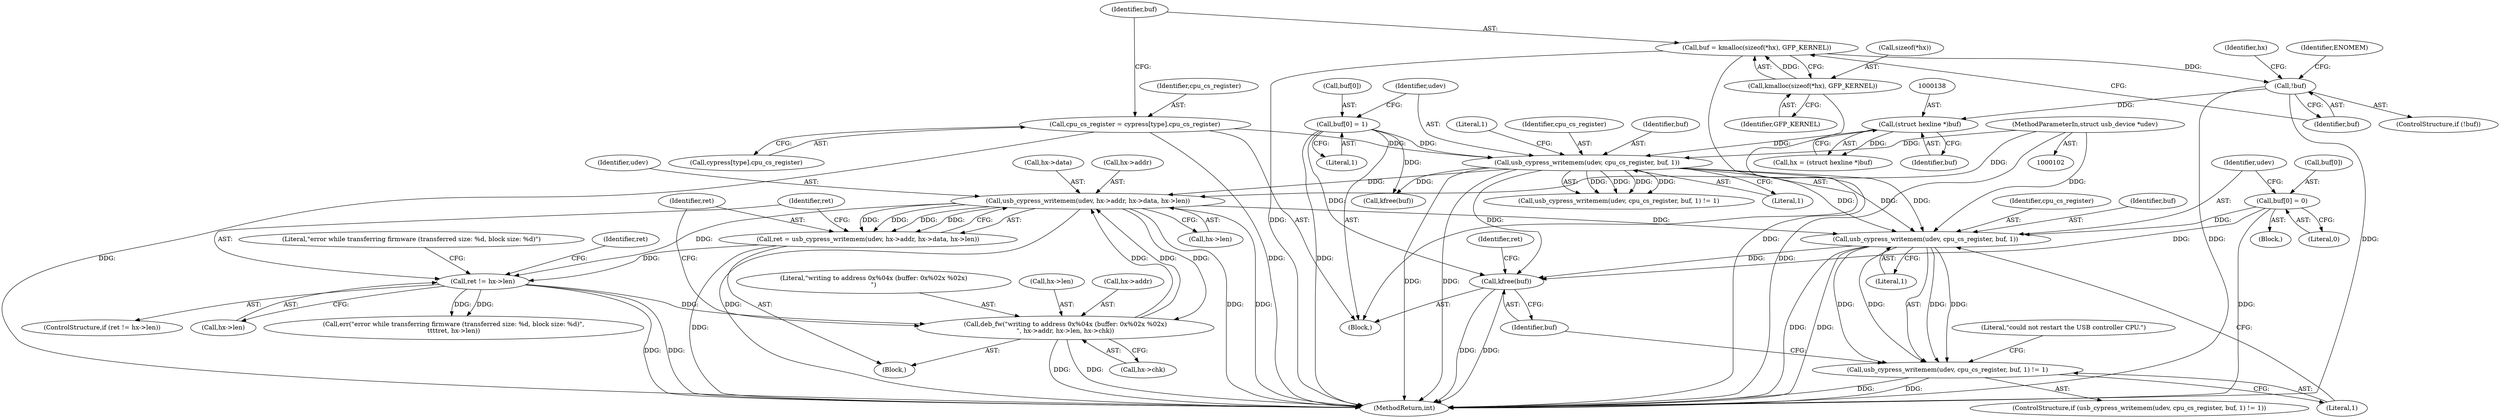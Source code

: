 digraph "0_linux_67b0503db9c29b04eadfeede6bebbfe5ddad94ef@API" {
"1000233" [label="(Call,usb_cypress_writemem(udev, cpu_cs_register, buf, 1))"];
"1000179" [label="(Call,usb_cypress_writemem(udev, hx->addr, hx->data, hx->len))"];
"1000147" [label="(Call,usb_cypress_writemem(udev, cpu_cs_register, buf, 1))"];
"1000103" [label="(MethodParameterIn,struct usb_device *udev)"];
"1000115" [label="(Call,cpu_cs_register = cypress[type].cpu_cs_register)"];
"1000140" [label="(Call,buf[0] = 1)"];
"1000137" [label="(Call,(struct hexline *)buf)"];
"1000130" [label="(Call,!buf)"];
"1000122" [label="(Call,buf = kmalloc(sizeof(*hx), GFP_KERNEL))"];
"1000124" [label="(Call,kmalloc(sizeof(*hx), GFP_KERNEL))"];
"1000166" [label="(Call,deb_fw(\"writing to address 0x%04x (buffer: 0x%02x %02x)\n\", hx->addr, hx->len, hx->chk))"];
"1000191" [label="(Call,ret != hx->len)"];
"1000177" [label="(Call,ret = usb_cypress_writemem(udev, hx->addr, hx->data, hx->len))"];
"1000226" [label="(Call,buf[0] = 0)"];
"1000232" [label="(Call,usb_cypress_writemem(udev, cpu_cs_register, buf, 1) != 1)"];
"1000251" [label="(Call,kfree(buf))"];
"1000128" [label="(Identifier,GFP_KERNEL)"];
"1000137" [label="(Call,(struct hexline *)buf)"];
"1000177" [label="(Call,ret = usb_cypress_writemem(udev, hx->addr, hx->data, hx->len))"];
"1000238" [label="(Literal,1)"];
"1000251" [label="(Call,kfree(buf))"];
"1000166" [label="(Call,deb_fw(\"writing to address 0x%04x (buffer: 0x%02x %02x)\n\", hx->addr, hx->len, hx->chk))"];
"1000158" [label="(Identifier,ret)"];
"1000241" [label="(Literal,\"could not restart the USB controller CPU.\")"];
"1000227" [label="(Call,buf[0])"];
"1000178" [label="(Identifier,ret)"];
"1000174" [label="(Call,hx->chk)"];
"1000232" [label="(Call,usb_cypress_writemem(udev, cpu_cs_register, buf, 1) != 1)"];
"1000151" [label="(Literal,1)"];
"1000147" [label="(Call,usb_cypress_writemem(udev, cpu_cs_register, buf, 1))"];
"1000106" [label="(Block,)"];
"1000252" [label="(Identifier,buf)"];
"1000255" [label="(MethodReturn,int)"];
"1000184" [label="(Call,hx->data)"];
"1000116" [label="(Identifier,cpu_cs_register)"];
"1000130" [label="(Call,!buf)"];
"1000124" [label="(Call,kmalloc(sizeof(*hx), GFP_KERNEL))"];
"1000233" [label="(Call,usb_cypress_writemem(udev, cpu_cs_register, buf, 1))"];
"1000131" [label="(Identifier,buf)"];
"1000235" [label="(Identifier,cpu_cs_register)"];
"1000197" [label="(Call,err(\"error while transferring firmware (transferred size: %d, block size: %d)\",\n\t\t\t\tret, hx->len))"];
"1000123" [label="(Identifier,buf)"];
"1000225" [label="(Block,)"];
"1000122" [label="(Call,buf = kmalloc(sizeof(*hx), GFP_KERNEL))"];
"1000187" [label="(Call,hx->len)"];
"1000191" [label="(Call,ret != hx->len)"];
"1000236" [label="(Identifier,buf)"];
"1000231" [label="(ControlStructure,if (usb_cypress_writemem(udev, cpu_cs_register, buf, 1) != 1))"];
"1000254" [label="(Identifier,ret)"];
"1000141" [label="(Call,buf[0])"];
"1000190" [label="(ControlStructure,if (ret != hx->len))"];
"1000152" [label="(Literal,1)"];
"1000115" [label="(Call,cpu_cs_register = cypress[type].cpu_cs_register)"];
"1000139" [label="(Identifier,buf)"];
"1000237" [label="(Literal,1)"];
"1000140" [label="(Call,buf[0] = 1)"];
"1000149" [label="(Identifier,cpu_cs_register)"];
"1000165" [label="(Block,)"];
"1000193" [label="(Call,hx->len)"];
"1000134" [label="(Identifier,ENOMEM)"];
"1000136" [label="(Identifier,hx)"];
"1000192" [label="(Identifier,ret)"];
"1000217" [label="(Call,kfree(buf))"];
"1000234" [label="(Identifier,udev)"];
"1000117" [label="(Call,cypress[type].cpu_cs_register)"];
"1000230" [label="(Literal,0)"];
"1000129" [label="(ControlStructure,if (!buf))"];
"1000103" [label="(MethodParameterIn,struct usb_device *udev)"];
"1000180" [label="(Identifier,udev)"];
"1000144" [label="(Literal,1)"];
"1000150" [label="(Identifier,buf)"];
"1000135" [label="(Call,hx = (struct hexline *)buf)"];
"1000146" [label="(Call,usb_cypress_writemem(udev, cpu_cs_register, buf, 1) != 1)"];
"1000167" [label="(Literal,\"writing to address 0x%04x (buffer: 0x%02x %02x)\n\")"];
"1000125" [label="(Call,sizeof(*hx))"];
"1000171" [label="(Call,hx->len)"];
"1000148" [label="(Identifier,udev)"];
"1000168" [label="(Call,hx->addr)"];
"1000181" [label="(Call,hx->addr)"];
"1000198" [label="(Literal,\"error while transferring firmware (transferred size: %d, block size: %d)\")"];
"1000226" [label="(Call,buf[0] = 0)"];
"1000179" [label="(Call,usb_cypress_writemem(udev, hx->addr, hx->data, hx->len))"];
"1000233" -> "1000232"  [label="AST: "];
"1000233" -> "1000237"  [label="CFG: "];
"1000234" -> "1000233"  [label="AST: "];
"1000235" -> "1000233"  [label="AST: "];
"1000236" -> "1000233"  [label="AST: "];
"1000237" -> "1000233"  [label="AST: "];
"1000238" -> "1000233"  [label="CFG: "];
"1000233" -> "1000255"  [label="DDG: "];
"1000233" -> "1000255"  [label="DDG: "];
"1000233" -> "1000232"  [label="DDG: "];
"1000233" -> "1000232"  [label="DDG: "];
"1000233" -> "1000232"  [label="DDG: "];
"1000233" -> "1000232"  [label="DDG: "];
"1000179" -> "1000233"  [label="DDG: "];
"1000147" -> "1000233"  [label="DDG: "];
"1000147" -> "1000233"  [label="DDG: "];
"1000147" -> "1000233"  [label="DDG: "];
"1000103" -> "1000233"  [label="DDG: "];
"1000226" -> "1000233"  [label="DDG: "];
"1000233" -> "1000251"  [label="DDG: "];
"1000179" -> "1000177"  [label="AST: "];
"1000179" -> "1000187"  [label="CFG: "];
"1000180" -> "1000179"  [label="AST: "];
"1000181" -> "1000179"  [label="AST: "];
"1000184" -> "1000179"  [label="AST: "];
"1000187" -> "1000179"  [label="AST: "];
"1000177" -> "1000179"  [label="CFG: "];
"1000179" -> "1000255"  [label="DDG: "];
"1000179" -> "1000255"  [label="DDG: "];
"1000179" -> "1000255"  [label="DDG: "];
"1000179" -> "1000166"  [label="DDG: "];
"1000179" -> "1000177"  [label="DDG: "];
"1000179" -> "1000177"  [label="DDG: "];
"1000179" -> "1000177"  [label="DDG: "];
"1000179" -> "1000177"  [label="DDG: "];
"1000147" -> "1000179"  [label="DDG: "];
"1000103" -> "1000179"  [label="DDG: "];
"1000166" -> "1000179"  [label="DDG: "];
"1000166" -> "1000179"  [label="DDG: "];
"1000179" -> "1000191"  [label="DDG: "];
"1000147" -> "1000146"  [label="AST: "];
"1000147" -> "1000151"  [label="CFG: "];
"1000148" -> "1000147"  [label="AST: "];
"1000149" -> "1000147"  [label="AST: "];
"1000150" -> "1000147"  [label="AST: "];
"1000151" -> "1000147"  [label="AST: "];
"1000152" -> "1000147"  [label="CFG: "];
"1000147" -> "1000255"  [label="DDG: "];
"1000147" -> "1000255"  [label="DDG: "];
"1000147" -> "1000146"  [label="DDG: "];
"1000147" -> "1000146"  [label="DDG: "];
"1000147" -> "1000146"  [label="DDG: "];
"1000147" -> "1000146"  [label="DDG: "];
"1000103" -> "1000147"  [label="DDG: "];
"1000115" -> "1000147"  [label="DDG: "];
"1000140" -> "1000147"  [label="DDG: "];
"1000137" -> "1000147"  [label="DDG: "];
"1000147" -> "1000217"  [label="DDG: "];
"1000147" -> "1000251"  [label="DDG: "];
"1000103" -> "1000102"  [label="AST: "];
"1000103" -> "1000255"  [label="DDG: "];
"1000115" -> "1000106"  [label="AST: "];
"1000115" -> "1000117"  [label="CFG: "];
"1000116" -> "1000115"  [label="AST: "];
"1000117" -> "1000115"  [label="AST: "];
"1000123" -> "1000115"  [label="CFG: "];
"1000115" -> "1000255"  [label="DDG: "];
"1000115" -> "1000255"  [label="DDG: "];
"1000140" -> "1000106"  [label="AST: "];
"1000140" -> "1000144"  [label="CFG: "];
"1000141" -> "1000140"  [label="AST: "];
"1000144" -> "1000140"  [label="AST: "];
"1000148" -> "1000140"  [label="CFG: "];
"1000140" -> "1000255"  [label="DDG: "];
"1000140" -> "1000217"  [label="DDG: "];
"1000140" -> "1000251"  [label="DDG: "];
"1000137" -> "1000135"  [label="AST: "];
"1000137" -> "1000139"  [label="CFG: "];
"1000138" -> "1000137"  [label="AST: "];
"1000139" -> "1000137"  [label="AST: "];
"1000135" -> "1000137"  [label="CFG: "];
"1000137" -> "1000135"  [label="DDG: "];
"1000130" -> "1000137"  [label="DDG: "];
"1000130" -> "1000129"  [label="AST: "];
"1000130" -> "1000131"  [label="CFG: "];
"1000131" -> "1000130"  [label="AST: "];
"1000134" -> "1000130"  [label="CFG: "];
"1000136" -> "1000130"  [label="CFG: "];
"1000130" -> "1000255"  [label="DDG: "];
"1000130" -> "1000255"  [label="DDG: "];
"1000122" -> "1000130"  [label="DDG: "];
"1000122" -> "1000106"  [label="AST: "];
"1000122" -> "1000124"  [label="CFG: "];
"1000123" -> "1000122"  [label="AST: "];
"1000124" -> "1000122"  [label="AST: "];
"1000131" -> "1000122"  [label="CFG: "];
"1000122" -> "1000255"  [label="DDG: "];
"1000124" -> "1000122"  [label="DDG: "];
"1000124" -> "1000128"  [label="CFG: "];
"1000125" -> "1000124"  [label="AST: "];
"1000128" -> "1000124"  [label="AST: "];
"1000124" -> "1000255"  [label="DDG: "];
"1000166" -> "1000165"  [label="AST: "];
"1000166" -> "1000174"  [label="CFG: "];
"1000167" -> "1000166"  [label="AST: "];
"1000168" -> "1000166"  [label="AST: "];
"1000171" -> "1000166"  [label="AST: "];
"1000174" -> "1000166"  [label="AST: "];
"1000178" -> "1000166"  [label="CFG: "];
"1000166" -> "1000255"  [label="DDG: "];
"1000166" -> "1000255"  [label="DDG: "];
"1000191" -> "1000166"  [label="DDG: "];
"1000191" -> "1000190"  [label="AST: "];
"1000191" -> "1000193"  [label="CFG: "];
"1000192" -> "1000191"  [label="AST: "];
"1000193" -> "1000191"  [label="AST: "];
"1000158" -> "1000191"  [label="CFG: "];
"1000198" -> "1000191"  [label="CFG: "];
"1000191" -> "1000255"  [label="DDG: "];
"1000191" -> "1000255"  [label="DDG: "];
"1000177" -> "1000191"  [label="DDG: "];
"1000191" -> "1000197"  [label="DDG: "];
"1000191" -> "1000197"  [label="DDG: "];
"1000177" -> "1000165"  [label="AST: "];
"1000178" -> "1000177"  [label="AST: "];
"1000192" -> "1000177"  [label="CFG: "];
"1000177" -> "1000255"  [label="DDG: "];
"1000226" -> "1000225"  [label="AST: "];
"1000226" -> "1000230"  [label="CFG: "];
"1000227" -> "1000226"  [label="AST: "];
"1000230" -> "1000226"  [label="AST: "];
"1000234" -> "1000226"  [label="CFG: "];
"1000226" -> "1000255"  [label="DDG: "];
"1000226" -> "1000251"  [label="DDG: "];
"1000232" -> "1000231"  [label="AST: "];
"1000232" -> "1000238"  [label="CFG: "];
"1000238" -> "1000232"  [label="AST: "];
"1000241" -> "1000232"  [label="CFG: "];
"1000252" -> "1000232"  [label="CFG: "];
"1000232" -> "1000255"  [label="DDG: "];
"1000232" -> "1000255"  [label="DDG: "];
"1000251" -> "1000106"  [label="AST: "];
"1000251" -> "1000252"  [label="CFG: "];
"1000252" -> "1000251"  [label="AST: "];
"1000254" -> "1000251"  [label="CFG: "];
"1000251" -> "1000255"  [label="DDG: "];
"1000251" -> "1000255"  [label="DDG: "];
}
